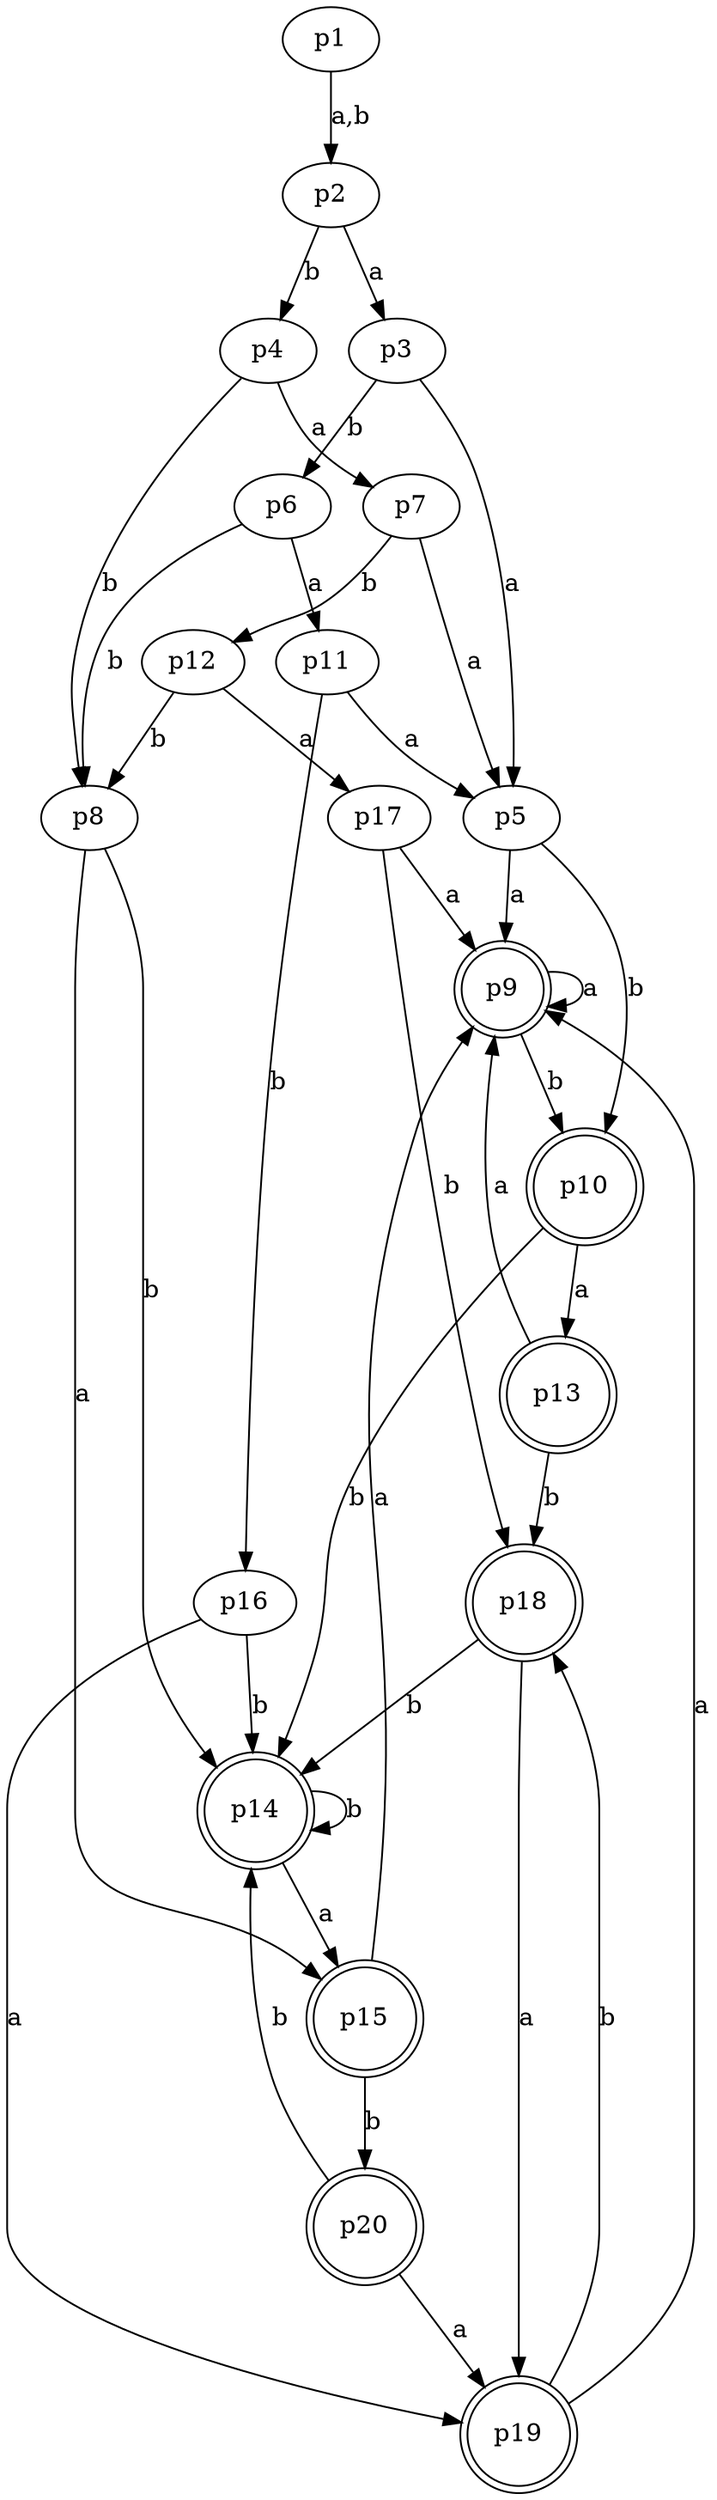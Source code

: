 digraph G 
{
    n1 [label = p1]
    n2 [label = p2]
    n3 [label = p3]
    n4 [label = p4]
    n5 [label = p5]
    n6 [label = p6]
    n7 [label = p7]
    n8 [label = p8]
    n9 [label = p9, shape = doublecircle]
    n10 [label = p10, shape = doublecircle]
    n11 [label = p11]
    n12 [label = p12]
    n13 [label = p13, shape = doublecircle]
    n14 [label = p14, shape = doublecircle]
    n15 [label = p15, shape = doublecircle]
    n16 [label = p16]
    n17 [label = p17]
    n18 [label = p18, shape = doublecircle]
    n19 [label = p19, shape = doublecircle]
    n20 [label = p20, shape = doublecircle]

    n1 -> n2 [label = "a,b"]
    
    n2 -> n3 [label = "a"]
    n2 -> n4 [label = "b"]
    
    n3 -> n5 [label = "a"]
    n3 -> n6 [label = "b"]
    
    n4 -> n7 [label = "a"]
    n4 -> n8 [label = "b"]
    
    n5 -> n9 [label = "a"]
    n5 -> n10 [label = "b"]
    
    n6 -> n11 [label = "a"]
    n6 -> n8 [label = "b"]
    
    n7 -> n5 [label = "a"]
    n7 -> n12 [label = "b"]
    
    n8 -> n15 [label = "a"]
    n8 -> n14 [label = "b"]
    
    n9 -> n9 [label = "a"]
    n9 -> n10 [label = "b"]
    
    n10 -> n13 [label = "a"]
    n10 -> n14 [label = "b"]
    
    n11 -> n5 [label = "a"]
    n11 -> n16 [label = "b"]
    
    n12 -> n17 [label = "a"]
    n12 -> n8 [label = "b"]
    
    n13 -> n9  [label = "a"]
    n13 -> n18 [label = "b"]
    
    n14 -> n15  [label = "a"]
    n14 -> n14 [label = "b"]
    
    n15 -> n9 [label = "a"]
    n15 -> n20 [label = "b"]
    
    n16 -> n19 [label = "a"]
    n16 -> n14 [label = "b"]
    
    n17 -> n9 [label = "a"]
    n17 -> n18 [label = "b"]
    
    n18 -> n19 [label = "a"]
    n18 -> n14 [label = "b"]
    
    n19 -> n9 [label = "a"]
    n19 -> n18 [label = "b"]
    
    n20 -> n19 [label = "a"]
    n20 -> n14 [label = "b"]  
}
